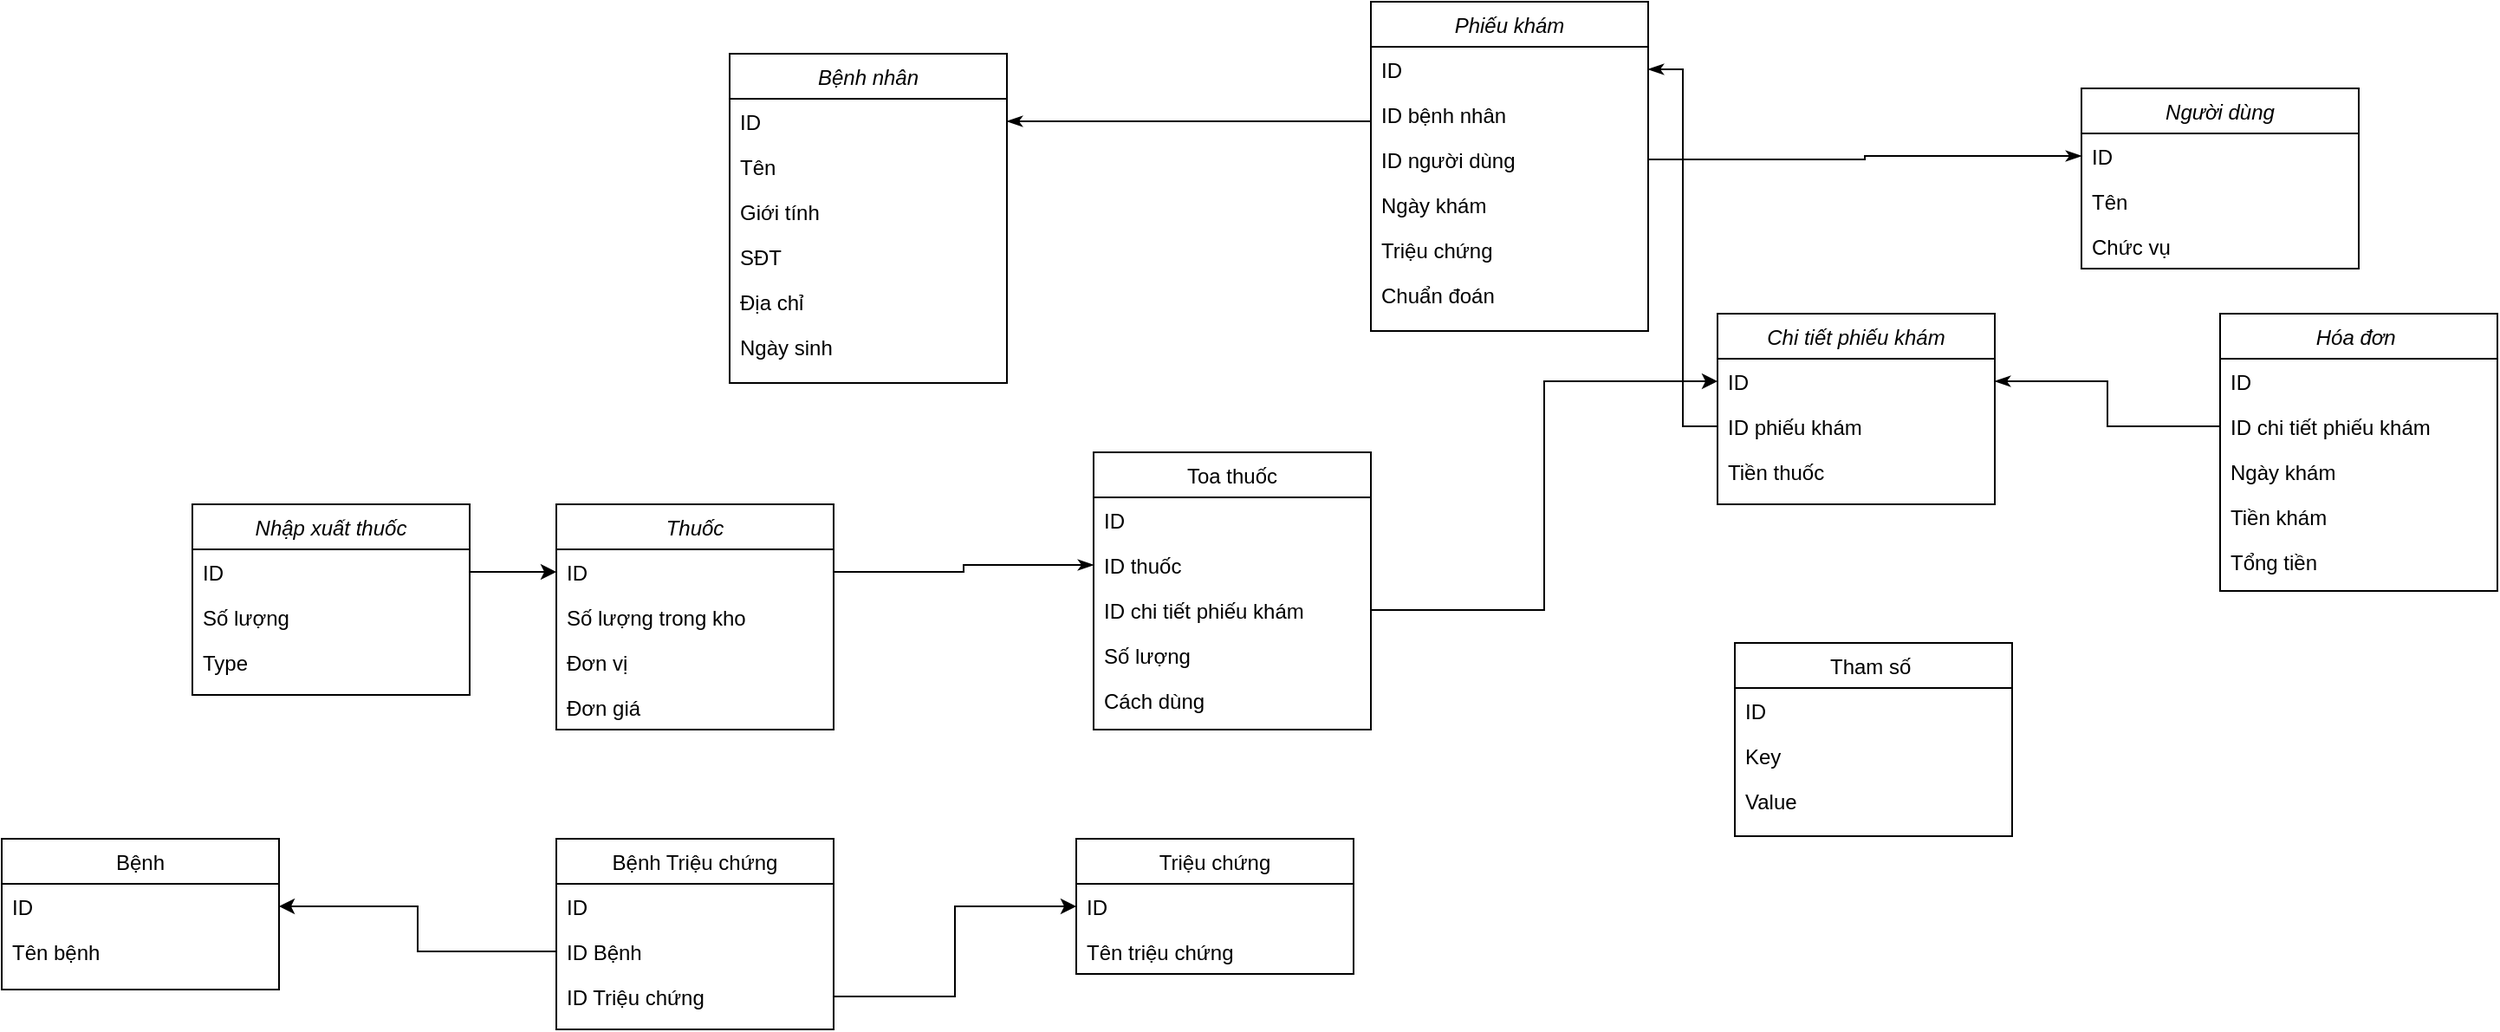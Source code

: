 <mxfile version="14.6.6" type="github">
  <diagram id="C5RBs43oDa-KdzZeNtuy" name="Page-1">
    <mxGraphModel dx="1695" dy="520" grid="1" gridSize="10" guides="1" tooltips="1" connect="1" arrows="1" fold="1" page="1" pageScale="1" pageWidth="827" pageHeight="1169" math="0" shadow="0">
      <root>
        <mxCell id="WIyWlLk6GJQsqaUBKTNV-0" />
        <mxCell id="WIyWlLk6GJQsqaUBKTNV-1" parent="WIyWlLk6GJQsqaUBKTNV-0" />
        <mxCell id="zkfFHV4jXpPFQw0GAbJ--6" value="Bệnh" style="swimlane;fontStyle=0;align=center;verticalAlign=top;childLayout=stackLayout;horizontal=1;startSize=26;horizontalStack=0;resizeParent=1;resizeLast=0;collapsible=1;marginBottom=0;rounded=0;shadow=0;strokeWidth=1;" parent="WIyWlLk6GJQsqaUBKTNV-1" vertex="1">
          <mxGeometry x="-350" y="513" width="160" height="87" as="geometry">
            <mxRectangle x="130" y="380" width="160" height="26" as="alternateBounds" />
          </mxGeometry>
        </mxCell>
        <mxCell id="zkfFHV4jXpPFQw0GAbJ--7" value="ID" style="text;align=left;verticalAlign=top;spacingLeft=4;spacingRight=4;overflow=hidden;rotatable=0;points=[[0,0.5],[1,0.5]];portConstraint=eastwest;" parent="zkfFHV4jXpPFQw0GAbJ--6" vertex="1">
          <mxGeometry y="26" width="160" height="26" as="geometry" />
        </mxCell>
        <mxCell id="zkfFHV4jXpPFQw0GAbJ--8" value="Tên bệnh" style="text;align=left;verticalAlign=top;spacingLeft=4;spacingRight=4;overflow=hidden;rotatable=0;points=[[0,0.5],[1,0.5]];portConstraint=eastwest;rounded=0;shadow=0;html=0;" parent="zkfFHV4jXpPFQw0GAbJ--6" vertex="1">
          <mxGeometry y="52" width="160" height="26" as="geometry" />
        </mxCell>
        <mxCell id="zkfFHV4jXpPFQw0GAbJ--17" value="Triệu chứng" style="swimlane;fontStyle=0;align=center;verticalAlign=top;childLayout=stackLayout;horizontal=1;startSize=26;horizontalStack=0;resizeParent=1;resizeLast=0;collapsible=1;marginBottom=0;rounded=0;shadow=0;strokeWidth=1;" parent="WIyWlLk6GJQsqaUBKTNV-1" vertex="1">
          <mxGeometry x="270" y="513" width="160" height="78" as="geometry">
            <mxRectangle x="550" y="140" width="160" height="26" as="alternateBounds" />
          </mxGeometry>
        </mxCell>
        <mxCell id="zkfFHV4jXpPFQw0GAbJ--18" value="ID" style="text;align=left;verticalAlign=top;spacingLeft=4;spacingRight=4;overflow=hidden;rotatable=0;points=[[0,0.5],[1,0.5]];portConstraint=eastwest;" parent="zkfFHV4jXpPFQw0GAbJ--17" vertex="1">
          <mxGeometry y="26" width="160" height="26" as="geometry" />
        </mxCell>
        <mxCell id="zkfFHV4jXpPFQw0GAbJ--22" value="Tên triệu chứng" style="text;align=left;verticalAlign=top;spacingLeft=4;spacingRight=4;overflow=hidden;rotatable=0;points=[[0,0.5],[1,0.5]];portConstraint=eastwest;rounded=0;shadow=0;html=0;" parent="zkfFHV4jXpPFQw0GAbJ--17" vertex="1">
          <mxGeometry y="52" width="160" height="26" as="geometry" />
        </mxCell>
        <mxCell id="cgwni9l5QOjGnkntWnX4-2" value="Bệnh nhân" style="swimlane;fontStyle=2;align=center;verticalAlign=top;childLayout=stackLayout;horizontal=1;startSize=26;horizontalStack=0;resizeParent=1;resizeLast=0;collapsible=1;marginBottom=0;rounded=0;shadow=0;strokeWidth=1;" parent="WIyWlLk6GJQsqaUBKTNV-1" vertex="1">
          <mxGeometry x="70" y="60" width="160" height="190" as="geometry">
            <mxRectangle x="230" y="140" width="160" height="26" as="alternateBounds" />
          </mxGeometry>
        </mxCell>
        <mxCell id="cgwni9l5QOjGnkntWnX4-3" value="ID" style="text;align=left;verticalAlign=top;spacingLeft=4;spacingRight=4;overflow=hidden;rotatable=0;points=[[0,0.5],[1,0.5]];portConstraint=eastwest;" parent="cgwni9l5QOjGnkntWnX4-2" vertex="1">
          <mxGeometry y="26" width="160" height="26" as="geometry" />
        </mxCell>
        <mxCell id="cgwni9l5QOjGnkntWnX4-4" value="Tên" style="text;align=left;verticalAlign=top;spacingLeft=4;spacingRight=4;overflow=hidden;rotatable=0;points=[[0,0.5],[1,0.5]];portConstraint=eastwest;rounded=0;shadow=0;html=0;" parent="cgwni9l5QOjGnkntWnX4-2" vertex="1">
          <mxGeometry y="52" width="160" height="26" as="geometry" />
        </mxCell>
        <mxCell id="cgwni9l5QOjGnkntWnX4-5" value="Giới tính" style="text;align=left;verticalAlign=top;spacingLeft=4;spacingRight=4;overflow=hidden;rotatable=0;points=[[0,0.5],[1,0.5]];portConstraint=eastwest;rounded=0;shadow=0;html=0;" parent="cgwni9l5QOjGnkntWnX4-2" vertex="1">
          <mxGeometry y="78" width="160" height="26" as="geometry" />
        </mxCell>
        <mxCell id="cgwni9l5QOjGnkntWnX4-7" value="SĐT" style="text;align=left;verticalAlign=top;spacingLeft=4;spacingRight=4;overflow=hidden;rotatable=0;points=[[0,0.5],[1,0.5]];portConstraint=eastwest;" parent="cgwni9l5QOjGnkntWnX4-2" vertex="1">
          <mxGeometry y="104" width="160" height="26" as="geometry" />
        </mxCell>
        <mxCell id="pscmhgIe4Cs_-p4I5rSp-0" value="Địa chỉ" style="text;align=left;verticalAlign=top;spacingLeft=4;spacingRight=4;overflow=hidden;rotatable=0;points=[[0,0.5],[1,0.5]];portConstraint=eastwest;" parent="cgwni9l5QOjGnkntWnX4-2" vertex="1">
          <mxGeometry y="130" width="160" height="26" as="geometry" />
        </mxCell>
        <mxCell id="pscmhgIe4Cs_-p4I5rSp-1" value="Ngày sinh" style="text;align=left;verticalAlign=top;spacingLeft=4;spacingRight=4;overflow=hidden;rotatable=0;points=[[0,0.5],[1,0.5]];portConstraint=eastwest;" parent="cgwni9l5QOjGnkntWnX4-2" vertex="1">
          <mxGeometry y="156" width="160" height="26" as="geometry" />
        </mxCell>
        <mxCell id="cgwni9l5QOjGnkntWnX4-8" value="Phiếu khám" style="swimlane;fontStyle=2;align=center;verticalAlign=top;childLayout=stackLayout;horizontal=1;startSize=26;horizontalStack=0;resizeParent=1;resizeLast=0;collapsible=1;marginBottom=0;rounded=0;shadow=0;strokeWidth=1;" parent="WIyWlLk6GJQsqaUBKTNV-1" vertex="1">
          <mxGeometry x="440" y="30" width="160" height="190" as="geometry">
            <mxRectangle x="230" y="140" width="160" height="26" as="alternateBounds" />
          </mxGeometry>
        </mxCell>
        <mxCell id="cgwni9l5QOjGnkntWnX4-9" value="ID" style="text;align=left;verticalAlign=top;spacingLeft=4;spacingRight=4;overflow=hidden;rotatable=0;points=[[0,0.5],[1,0.5]];portConstraint=eastwest;" parent="cgwni9l5QOjGnkntWnX4-8" vertex="1">
          <mxGeometry y="26" width="160" height="26" as="geometry" />
        </mxCell>
        <mxCell id="cgwni9l5QOjGnkntWnX4-10" value="ID bệnh nhân" style="text;align=left;verticalAlign=top;spacingLeft=4;spacingRight=4;overflow=hidden;rotatable=0;points=[[0,0.5],[1,0.5]];portConstraint=eastwest;rounded=0;shadow=0;html=0;" parent="cgwni9l5QOjGnkntWnX4-8" vertex="1">
          <mxGeometry y="52" width="160" height="26" as="geometry" />
        </mxCell>
        <mxCell id="cgwni9l5QOjGnkntWnX4-11" value="ID người dùng" style="text;align=left;verticalAlign=top;spacingLeft=4;spacingRight=4;overflow=hidden;rotatable=0;points=[[0,0.5],[1,0.5]];portConstraint=eastwest;rounded=0;shadow=0;html=0;" parent="cgwni9l5QOjGnkntWnX4-8" vertex="1">
          <mxGeometry y="78" width="160" height="26" as="geometry" />
        </mxCell>
        <mxCell id="cgwni9l5QOjGnkntWnX4-13" value="Ngày khám" style="text;align=left;verticalAlign=top;spacingLeft=4;spacingRight=4;overflow=hidden;rotatable=0;points=[[0,0.5],[1,0.5]];portConstraint=eastwest;" parent="cgwni9l5QOjGnkntWnX4-8" vertex="1">
          <mxGeometry y="104" width="160" height="26" as="geometry" />
        </mxCell>
        <mxCell id="pscmhgIe4Cs_-p4I5rSp-7" value="Triệu chứng" style="text;align=left;verticalAlign=top;spacingLeft=4;spacingRight=4;overflow=hidden;rotatable=0;points=[[0,0.5],[1,0.5]];portConstraint=eastwest;" parent="cgwni9l5QOjGnkntWnX4-8" vertex="1">
          <mxGeometry y="130" width="160" height="26" as="geometry" />
        </mxCell>
        <mxCell id="pscmhgIe4Cs_-p4I5rSp-9" value="Chuẩn đoán" style="text;align=left;verticalAlign=top;spacingLeft=4;spacingRight=4;overflow=hidden;rotatable=0;points=[[0,0.5],[1,0.5]];portConstraint=eastwest;" parent="cgwni9l5QOjGnkntWnX4-8" vertex="1">
          <mxGeometry y="156" width="160" height="24" as="geometry" />
        </mxCell>
        <mxCell id="cgwni9l5QOjGnkntWnX4-14" value="Người dùng" style="swimlane;fontStyle=2;align=center;verticalAlign=top;childLayout=stackLayout;horizontal=1;startSize=26;horizontalStack=0;resizeParent=1;resizeLast=0;collapsible=1;marginBottom=0;rounded=0;shadow=0;strokeWidth=1;" parent="WIyWlLk6GJQsqaUBKTNV-1" vertex="1">
          <mxGeometry x="850" y="80" width="160" height="104" as="geometry">
            <mxRectangle x="230" y="140" width="160" height="26" as="alternateBounds" />
          </mxGeometry>
        </mxCell>
        <mxCell id="cgwni9l5QOjGnkntWnX4-15" value="ID" style="text;align=left;verticalAlign=top;spacingLeft=4;spacingRight=4;overflow=hidden;rotatable=0;points=[[0,0.5],[1,0.5]];portConstraint=eastwest;" parent="cgwni9l5QOjGnkntWnX4-14" vertex="1">
          <mxGeometry y="26" width="160" height="26" as="geometry" />
        </mxCell>
        <mxCell id="cgwni9l5QOjGnkntWnX4-16" value="Tên" style="text;align=left;verticalAlign=top;spacingLeft=4;spacingRight=4;overflow=hidden;rotatable=0;points=[[0,0.5],[1,0.5]];portConstraint=eastwest;rounded=0;shadow=0;html=0;" parent="cgwni9l5QOjGnkntWnX4-14" vertex="1">
          <mxGeometry y="52" width="160" height="26" as="geometry" />
        </mxCell>
        <mxCell id="cgwni9l5QOjGnkntWnX4-17" value="Chức vụ" style="text;align=left;verticalAlign=top;spacingLeft=4;spacingRight=4;overflow=hidden;rotatable=0;points=[[0,0.5],[1,0.5]];portConstraint=eastwest;rounded=0;shadow=0;html=0;" parent="cgwni9l5QOjGnkntWnX4-14" vertex="1">
          <mxGeometry y="78" width="160" height="26" as="geometry" />
        </mxCell>
        <mxCell id="cgwni9l5QOjGnkntWnX4-20" value="Toa thuốc" style="swimlane;fontStyle=0;align=center;verticalAlign=top;childLayout=stackLayout;horizontal=1;startSize=26;horizontalStack=0;resizeParent=1;resizeLast=0;collapsible=1;marginBottom=0;rounded=0;shadow=0;strokeWidth=1;" parent="WIyWlLk6GJQsqaUBKTNV-1" vertex="1">
          <mxGeometry x="280" y="290" width="160" height="160" as="geometry">
            <mxRectangle x="130" y="380" width="160" height="26" as="alternateBounds" />
          </mxGeometry>
        </mxCell>
        <mxCell id="cgwni9l5QOjGnkntWnX4-21" value="ID" style="text;align=left;verticalAlign=top;spacingLeft=4;spacingRight=4;overflow=hidden;rotatable=0;points=[[0,0.5],[1,0.5]];portConstraint=eastwest;" parent="cgwni9l5QOjGnkntWnX4-20" vertex="1">
          <mxGeometry y="26" width="160" height="26" as="geometry" />
        </mxCell>
        <mxCell id="cgwni9l5QOjGnkntWnX4-22" value="ID thuốc" style="text;align=left;verticalAlign=top;spacingLeft=4;spacingRight=4;overflow=hidden;rotatable=0;points=[[0,0.5],[1,0.5]];portConstraint=eastwest;rounded=0;shadow=0;html=0;" parent="cgwni9l5QOjGnkntWnX4-20" vertex="1">
          <mxGeometry y="52" width="160" height="26" as="geometry" />
        </mxCell>
        <mxCell id="cgwni9l5QOjGnkntWnX4-32" value="ID chi tiết phiếu khám" style="text;align=left;verticalAlign=top;spacingLeft=4;spacingRight=4;overflow=hidden;rotatable=0;points=[[0,0.5],[1,0.5]];portConstraint=eastwest;rounded=0;shadow=0;html=0;" parent="cgwni9l5QOjGnkntWnX4-20" vertex="1">
          <mxGeometry y="78" width="160" height="26" as="geometry" />
        </mxCell>
        <mxCell id="cgwni9l5QOjGnkntWnX4-68" value="Số lượng" style="text;align=left;verticalAlign=top;spacingLeft=4;spacingRight=4;overflow=hidden;rotatable=0;points=[[0,0.5],[1,0.5]];portConstraint=eastwest;rounded=0;shadow=0;html=0;" parent="cgwni9l5QOjGnkntWnX4-20" vertex="1">
          <mxGeometry y="104" width="160" height="26" as="geometry" />
        </mxCell>
        <mxCell id="cgwni9l5QOjGnkntWnX4-74" value="Cách dùng" style="text;align=left;verticalAlign=top;spacingLeft=4;spacingRight=4;overflow=hidden;rotatable=0;points=[[0,0.5],[1,0.5]];portConstraint=eastwest;rounded=0;shadow=0;html=0;" parent="cgwni9l5QOjGnkntWnX4-20" vertex="1">
          <mxGeometry y="130" width="160" height="26" as="geometry" />
        </mxCell>
        <mxCell id="cgwni9l5QOjGnkntWnX4-37" value="Bệnh Triệu chứng" style="swimlane;fontStyle=0;align=center;verticalAlign=top;childLayout=stackLayout;horizontal=1;startSize=26;horizontalStack=0;resizeParent=1;resizeLast=0;collapsible=1;marginBottom=0;rounded=0;shadow=0;strokeWidth=1;" parent="WIyWlLk6GJQsqaUBKTNV-1" vertex="1">
          <mxGeometry x="-30" y="513" width="160" height="110" as="geometry">
            <mxRectangle x="130" y="380" width="160" height="26" as="alternateBounds" />
          </mxGeometry>
        </mxCell>
        <mxCell id="cgwni9l5QOjGnkntWnX4-38" value="ID" style="text;align=left;verticalAlign=top;spacingLeft=4;spacingRight=4;overflow=hidden;rotatable=0;points=[[0,0.5],[1,0.5]];portConstraint=eastwest;" parent="cgwni9l5QOjGnkntWnX4-37" vertex="1">
          <mxGeometry y="26" width="160" height="26" as="geometry" />
        </mxCell>
        <mxCell id="cgwni9l5QOjGnkntWnX4-39" value="ID Bệnh" style="text;align=left;verticalAlign=top;spacingLeft=4;spacingRight=4;overflow=hidden;rotatable=0;points=[[0,0.5],[1,0.5]];portConstraint=eastwest;rounded=0;shadow=0;html=0;" parent="cgwni9l5QOjGnkntWnX4-37" vertex="1">
          <mxGeometry y="52" width="160" height="26" as="geometry" />
        </mxCell>
        <mxCell id="cgwni9l5QOjGnkntWnX4-40" value="ID Triệu chứng" style="text;align=left;verticalAlign=top;spacingLeft=4;spacingRight=4;overflow=hidden;rotatable=0;points=[[0,0.5],[1,0.5]];portConstraint=eastwest;rounded=0;shadow=0;html=0;" parent="cgwni9l5QOjGnkntWnX4-37" vertex="1">
          <mxGeometry y="78" width="160" height="26" as="geometry" />
        </mxCell>
        <mxCell id="cgwni9l5QOjGnkntWnX4-45" style="edgeStyle=orthogonalEdgeStyle;rounded=0;orthogonalLoop=1;jettySize=auto;html=1;entryX=1;entryY=0.5;entryDx=0;entryDy=0;endArrow=classicThin;endFill=1;" parent="WIyWlLk6GJQsqaUBKTNV-1" source="cgwni9l5QOjGnkntWnX4-10" target="cgwni9l5QOjGnkntWnX4-3" edge="1">
          <mxGeometry relative="1" as="geometry">
            <Array as="points">
              <mxPoint x="390" y="99" />
              <mxPoint x="390" y="99" />
            </Array>
          </mxGeometry>
        </mxCell>
        <mxCell id="cgwni9l5QOjGnkntWnX4-47" style="edgeStyle=orthogonalEdgeStyle;rounded=0;orthogonalLoop=1;jettySize=auto;html=1;entryX=0;entryY=0.5;entryDx=0;entryDy=0;endArrow=classicThin;endFill=1;" parent="WIyWlLk6GJQsqaUBKTNV-1" source="cgwni9l5QOjGnkntWnX4-11" target="cgwni9l5QOjGnkntWnX4-15" edge="1">
          <mxGeometry relative="1" as="geometry" />
        </mxCell>
        <mxCell id="cgwni9l5QOjGnkntWnX4-48" value="Chi tiết phiếu khám" style="swimlane;fontStyle=2;align=center;verticalAlign=top;childLayout=stackLayout;horizontal=1;startSize=26;horizontalStack=0;resizeParent=1;resizeLast=0;collapsible=1;marginBottom=0;rounded=0;shadow=0;strokeWidth=1;" parent="WIyWlLk6GJQsqaUBKTNV-1" vertex="1">
          <mxGeometry x="640" y="210" width="160" height="110" as="geometry">
            <mxRectangle x="230" y="140" width="160" height="26" as="alternateBounds" />
          </mxGeometry>
        </mxCell>
        <mxCell id="cgwni9l5QOjGnkntWnX4-49" value="ID" style="text;align=left;verticalAlign=top;spacingLeft=4;spacingRight=4;overflow=hidden;rotatable=0;points=[[0,0.5],[1,0.5]];portConstraint=eastwest;" parent="cgwni9l5QOjGnkntWnX4-48" vertex="1">
          <mxGeometry y="26" width="160" height="26" as="geometry" />
        </mxCell>
        <mxCell id="cgwni9l5QOjGnkntWnX4-50" value="ID phiếu khám" style="text;align=left;verticalAlign=top;spacingLeft=4;spacingRight=4;overflow=hidden;rotatable=0;points=[[0,0.5],[1,0.5]];portConstraint=eastwest;rounded=0;shadow=0;html=0;" parent="cgwni9l5QOjGnkntWnX4-48" vertex="1">
          <mxGeometry y="52" width="160" height="26" as="geometry" />
        </mxCell>
        <mxCell id="cgwni9l5QOjGnkntWnX4-53" value="Tiền thuốc" style="text;align=left;verticalAlign=top;spacingLeft=4;spacingRight=4;overflow=hidden;rotatable=0;points=[[0,0.5],[1,0.5]];portConstraint=eastwest;" parent="cgwni9l5QOjGnkntWnX4-48" vertex="1">
          <mxGeometry y="78" width="160" height="26" as="geometry" />
        </mxCell>
        <mxCell id="cgwni9l5QOjGnkntWnX4-54" style="edgeStyle=orthogonalEdgeStyle;rounded=0;orthogonalLoop=1;jettySize=auto;html=1;entryX=1;entryY=0.5;entryDx=0;entryDy=0;endArrow=classicThin;endFill=1;exitX=0;exitY=0.5;exitDx=0;exitDy=0;" parent="WIyWlLk6GJQsqaUBKTNV-1" source="cgwni9l5QOjGnkntWnX4-50" target="cgwni9l5QOjGnkntWnX4-9" edge="1">
          <mxGeometry relative="1" as="geometry" />
        </mxCell>
        <mxCell id="zkfFHV4jXpPFQw0GAbJ--0" value="Thuốc" style="swimlane;fontStyle=2;align=center;verticalAlign=top;childLayout=stackLayout;horizontal=1;startSize=26;horizontalStack=0;resizeParent=1;resizeLast=0;collapsible=1;marginBottom=0;rounded=0;shadow=0;strokeWidth=1;" parent="WIyWlLk6GJQsqaUBKTNV-1" vertex="1">
          <mxGeometry x="-30" y="320" width="160" height="130" as="geometry">
            <mxRectangle x="230" y="140" width="160" height="26" as="alternateBounds" />
          </mxGeometry>
        </mxCell>
        <mxCell id="zkfFHV4jXpPFQw0GAbJ--1" value="ID" style="text;align=left;verticalAlign=top;spacingLeft=4;spacingRight=4;overflow=hidden;rotatable=0;points=[[0,0.5],[1,0.5]];portConstraint=eastwest;" parent="zkfFHV4jXpPFQw0GAbJ--0" vertex="1">
          <mxGeometry y="26" width="160" height="26" as="geometry" />
        </mxCell>
        <mxCell id="S8kK6Yo80IPyM-L9JsRH-11" value="Số lượng trong kho" style="text;align=left;verticalAlign=top;spacingLeft=4;spacingRight=4;overflow=hidden;rotatable=0;points=[[0,0.5],[1,0.5]];portConstraint=eastwest;rounded=0;shadow=0;html=0;" parent="zkfFHV4jXpPFQw0GAbJ--0" vertex="1">
          <mxGeometry y="52" width="160" height="26" as="geometry" />
        </mxCell>
        <mxCell id="zkfFHV4jXpPFQw0GAbJ--2" value="Đơn vị" style="text;align=left;verticalAlign=top;spacingLeft=4;spacingRight=4;overflow=hidden;rotatable=0;points=[[0,0.5],[1,0.5]];portConstraint=eastwest;rounded=0;shadow=0;html=0;" parent="zkfFHV4jXpPFQw0GAbJ--0" vertex="1">
          <mxGeometry y="78" width="160" height="26" as="geometry" />
        </mxCell>
        <mxCell id="zkfFHV4jXpPFQw0GAbJ--3" value="Đơn giá" style="text;align=left;verticalAlign=top;spacingLeft=4;spacingRight=4;overflow=hidden;rotatable=0;points=[[0,0.5],[1,0.5]];portConstraint=eastwest;rounded=0;shadow=0;html=0;" parent="zkfFHV4jXpPFQw0GAbJ--0" vertex="1">
          <mxGeometry y="104" width="160" height="26" as="geometry" />
        </mxCell>
        <mxCell id="cgwni9l5QOjGnkntWnX4-57" style="edgeStyle=orthogonalEdgeStyle;rounded=0;orthogonalLoop=1;jettySize=auto;html=1;exitX=1;exitY=0.5;exitDx=0;exitDy=0;entryX=0;entryY=0.5;entryDx=0;entryDy=0;endArrow=classicThin;endFill=1;" parent="WIyWlLk6GJQsqaUBKTNV-1" source="zkfFHV4jXpPFQw0GAbJ--1" target="cgwni9l5QOjGnkntWnX4-22" edge="1">
          <mxGeometry relative="1" as="geometry" />
        </mxCell>
        <mxCell id="cgwni9l5QOjGnkntWnX4-61" value="Hóa đơn " style="swimlane;fontStyle=2;align=center;verticalAlign=top;childLayout=stackLayout;horizontal=1;startSize=26;horizontalStack=0;resizeParent=1;resizeLast=0;collapsible=1;marginBottom=0;rounded=0;shadow=0;strokeWidth=1;" parent="WIyWlLk6GJQsqaUBKTNV-1" vertex="1">
          <mxGeometry x="930" y="210" width="160" height="160" as="geometry">
            <mxRectangle x="230" y="140" width="160" height="26" as="alternateBounds" />
          </mxGeometry>
        </mxCell>
        <mxCell id="cgwni9l5QOjGnkntWnX4-62" value="ID" style="text;align=left;verticalAlign=top;spacingLeft=4;spacingRight=4;overflow=hidden;rotatable=0;points=[[0,0.5],[1,0.5]];portConstraint=eastwest;" parent="cgwni9l5QOjGnkntWnX4-61" vertex="1">
          <mxGeometry y="26" width="160" height="26" as="geometry" />
        </mxCell>
        <mxCell id="pscmhgIe4Cs_-p4I5rSp-2" value="ID chi tiết phiếu khám" style="text;align=left;verticalAlign=top;spacingLeft=4;spacingRight=4;overflow=hidden;rotatable=0;points=[[0,0.5],[1,0.5]];portConstraint=eastwest;" parent="cgwni9l5QOjGnkntWnX4-61" vertex="1">
          <mxGeometry y="52" width="160" height="26" as="geometry" />
        </mxCell>
        <mxCell id="S8kK6Yo80IPyM-L9JsRH-0" value="Ngày khám" style="text;align=left;verticalAlign=top;spacingLeft=4;spacingRight=4;overflow=hidden;rotatable=0;points=[[0,0.5],[1,0.5]];portConstraint=eastwest;" parent="cgwni9l5QOjGnkntWnX4-61" vertex="1">
          <mxGeometry y="78" width="160" height="26" as="geometry" />
        </mxCell>
        <mxCell id="cgwni9l5QOjGnkntWnX4-75" value="Tiền khám" style="text;align=left;verticalAlign=top;spacingLeft=4;spacingRight=4;overflow=hidden;rotatable=0;points=[[0,0.5],[1,0.5]];portConstraint=eastwest;" parent="cgwni9l5QOjGnkntWnX4-61" vertex="1">
          <mxGeometry y="104" width="160" height="26" as="geometry" />
        </mxCell>
        <mxCell id="cgwni9l5QOjGnkntWnX4-76" value="Tổng tiền" style="text;align=left;verticalAlign=top;spacingLeft=4;spacingRight=4;overflow=hidden;rotatable=0;points=[[0,0.5],[1,0.5]];portConstraint=eastwest;" parent="cgwni9l5QOjGnkntWnX4-61" vertex="1">
          <mxGeometry y="130" width="160" height="26" as="geometry" />
        </mxCell>
        <mxCell id="cgwni9l5QOjGnkntWnX4-67" style="edgeStyle=orthogonalEdgeStyle;rounded=0;orthogonalLoop=1;jettySize=auto;html=1;entryX=1;entryY=0.5;entryDx=0;entryDy=0;endArrow=classicThin;endFill=1;exitX=0;exitY=0.5;exitDx=0;exitDy=0;" parent="WIyWlLk6GJQsqaUBKTNV-1" source="pscmhgIe4Cs_-p4I5rSp-2" target="cgwni9l5QOjGnkntWnX4-49" edge="1">
          <mxGeometry relative="1" as="geometry" />
        </mxCell>
        <mxCell id="cgwni9l5QOjGnkntWnX4-77" value="Tham số " style="swimlane;fontStyle=0;align=center;verticalAlign=top;childLayout=stackLayout;horizontal=1;startSize=26;horizontalStack=0;resizeParent=1;resizeLast=0;collapsible=1;marginBottom=0;rounded=0;shadow=0;strokeWidth=1;" parent="WIyWlLk6GJQsqaUBKTNV-1" vertex="1">
          <mxGeometry x="650" y="400" width="160" height="111.5" as="geometry">
            <mxRectangle x="550" y="140" width="160" height="26" as="alternateBounds" />
          </mxGeometry>
        </mxCell>
        <mxCell id="cgwni9l5QOjGnkntWnX4-78" value="ID" style="text;align=left;verticalAlign=top;spacingLeft=4;spacingRight=4;overflow=hidden;rotatable=0;points=[[0,0.5],[1,0.5]];portConstraint=eastwest;" parent="cgwni9l5QOjGnkntWnX4-77" vertex="1">
          <mxGeometry y="26" width="160" height="26" as="geometry" />
        </mxCell>
        <mxCell id="cgwni9l5QOjGnkntWnX4-79" value="Key" style="text;align=left;verticalAlign=top;spacingLeft=4;spacingRight=4;overflow=hidden;rotatable=0;points=[[0,0.5],[1,0.5]];portConstraint=eastwest;rounded=0;shadow=0;html=0;" parent="cgwni9l5QOjGnkntWnX4-77" vertex="1">
          <mxGeometry y="52" width="160" height="26" as="geometry" />
        </mxCell>
        <mxCell id="cgwni9l5QOjGnkntWnX4-80" value="Value" style="text;align=left;verticalAlign=top;spacingLeft=4;spacingRight=4;overflow=hidden;rotatable=0;points=[[0,0.5],[1,0.5]];portConstraint=eastwest;rounded=0;shadow=0;html=0;" parent="cgwni9l5QOjGnkntWnX4-77" vertex="1">
          <mxGeometry y="78" width="160" height="26" as="geometry" />
        </mxCell>
        <mxCell id="pscmhgIe4Cs_-p4I5rSp-3" style="edgeStyle=orthogonalEdgeStyle;rounded=0;orthogonalLoop=1;jettySize=auto;html=1;entryX=0;entryY=0.5;entryDx=0;entryDy=0;" parent="WIyWlLk6GJQsqaUBKTNV-1" source="cgwni9l5QOjGnkntWnX4-32" target="cgwni9l5QOjGnkntWnX4-49" edge="1">
          <mxGeometry relative="1" as="geometry" />
        </mxCell>
        <mxCell id="pscmhgIe4Cs_-p4I5rSp-4" style="edgeStyle=orthogonalEdgeStyle;rounded=0;orthogonalLoop=1;jettySize=auto;html=1;" parent="WIyWlLk6GJQsqaUBKTNV-1" source="cgwni9l5QOjGnkntWnX4-40" target="zkfFHV4jXpPFQw0GAbJ--18" edge="1">
          <mxGeometry relative="1" as="geometry" />
        </mxCell>
        <mxCell id="pscmhgIe4Cs_-p4I5rSp-5" style="edgeStyle=orthogonalEdgeStyle;rounded=0;orthogonalLoop=1;jettySize=auto;html=1;entryX=1;entryY=0.5;entryDx=0;entryDy=0;" parent="WIyWlLk6GJQsqaUBKTNV-1" source="cgwni9l5QOjGnkntWnX4-39" target="zkfFHV4jXpPFQw0GAbJ--7" edge="1">
          <mxGeometry relative="1" as="geometry" />
        </mxCell>
        <mxCell id="S8kK6Yo80IPyM-L9JsRH-7" value="Nhập xuất thuốc" style="swimlane;fontStyle=2;align=center;verticalAlign=top;childLayout=stackLayout;horizontal=1;startSize=26;horizontalStack=0;resizeParent=1;resizeLast=0;collapsible=1;marginBottom=0;rounded=0;shadow=0;strokeWidth=1;" parent="WIyWlLk6GJQsqaUBKTNV-1" vertex="1">
          <mxGeometry x="-240" y="320" width="160" height="110" as="geometry">
            <mxRectangle x="230" y="140" width="160" height="26" as="alternateBounds" />
          </mxGeometry>
        </mxCell>
        <mxCell id="S8kK6Yo80IPyM-L9JsRH-10" value="ID" style="text;align=left;verticalAlign=top;spacingLeft=4;spacingRight=4;overflow=hidden;rotatable=0;points=[[0,0.5],[1,0.5]];portConstraint=eastwest;rounded=0;shadow=0;html=0;" parent="S8kK6Yo80IPyM-L9JsRH-7" vertex="1">
          <mxGeometry y="26" width="160" height="26" as="geometry" />
        </mxCell>
        <mxCell id="S8kK6Yo80IPyM-L9JsRH-8" value="Số lượng" style="text;align=left;verticalAlign=top;spacingLeft=4;spacingRight=4;overflow=hidden;rotatable=0;points=[[0,0.5],[1,0.5]];portConstraint=eastwest;" parent="S8kK6Yo80IPyM-L9JsRH-7" vertex="1">
          <mxGeometry y="52" width="160" height="26" as="geometry" />
        </mxCell>
        <mxCell id="S8kK6Yo80IPyM-L9JsRH-9" value="Type" style="text;align=left;verticalAlign=top;spacingLeft=4;spacingRight=4;overflow=hidden;rotatable=0;points=[[0,0.5],[1,0.5]];portConstraint=eastwest;rounded=0;shadow=0;html=0;" parent="S8kK6Yo80IPyM-L9JsRH-7" vertex="1">
          <mxGeometry y="78" width="160" height="26" as="geometry" />
        </mxCell>
        <mxCell id="LSvEoyO07erTSS-Sfd7M-0" style="edgeStyle=orthogonalEdgeStyle;rounded=0;orthogonalLoop=1;jettySize=auto;html=1;exitX=1;exitY=0.5;exitDx=0;exitDy=0;entryX=0;entryY=0.5;entryDx=0;entryDy=0;" edge="1" parent="WIyWlLk6GJQsqaUBKTNV-1" source="S8kK6Yo80IPyM-L9JsRH-10" target="zkfFHV4jXpPFQw0GAbJ--1">
          <mxGeometry relative="1" as="geometry" />
        </mxCell>
      </root>
    </mxGraphModel>
  </diagram>
</mxfile>
